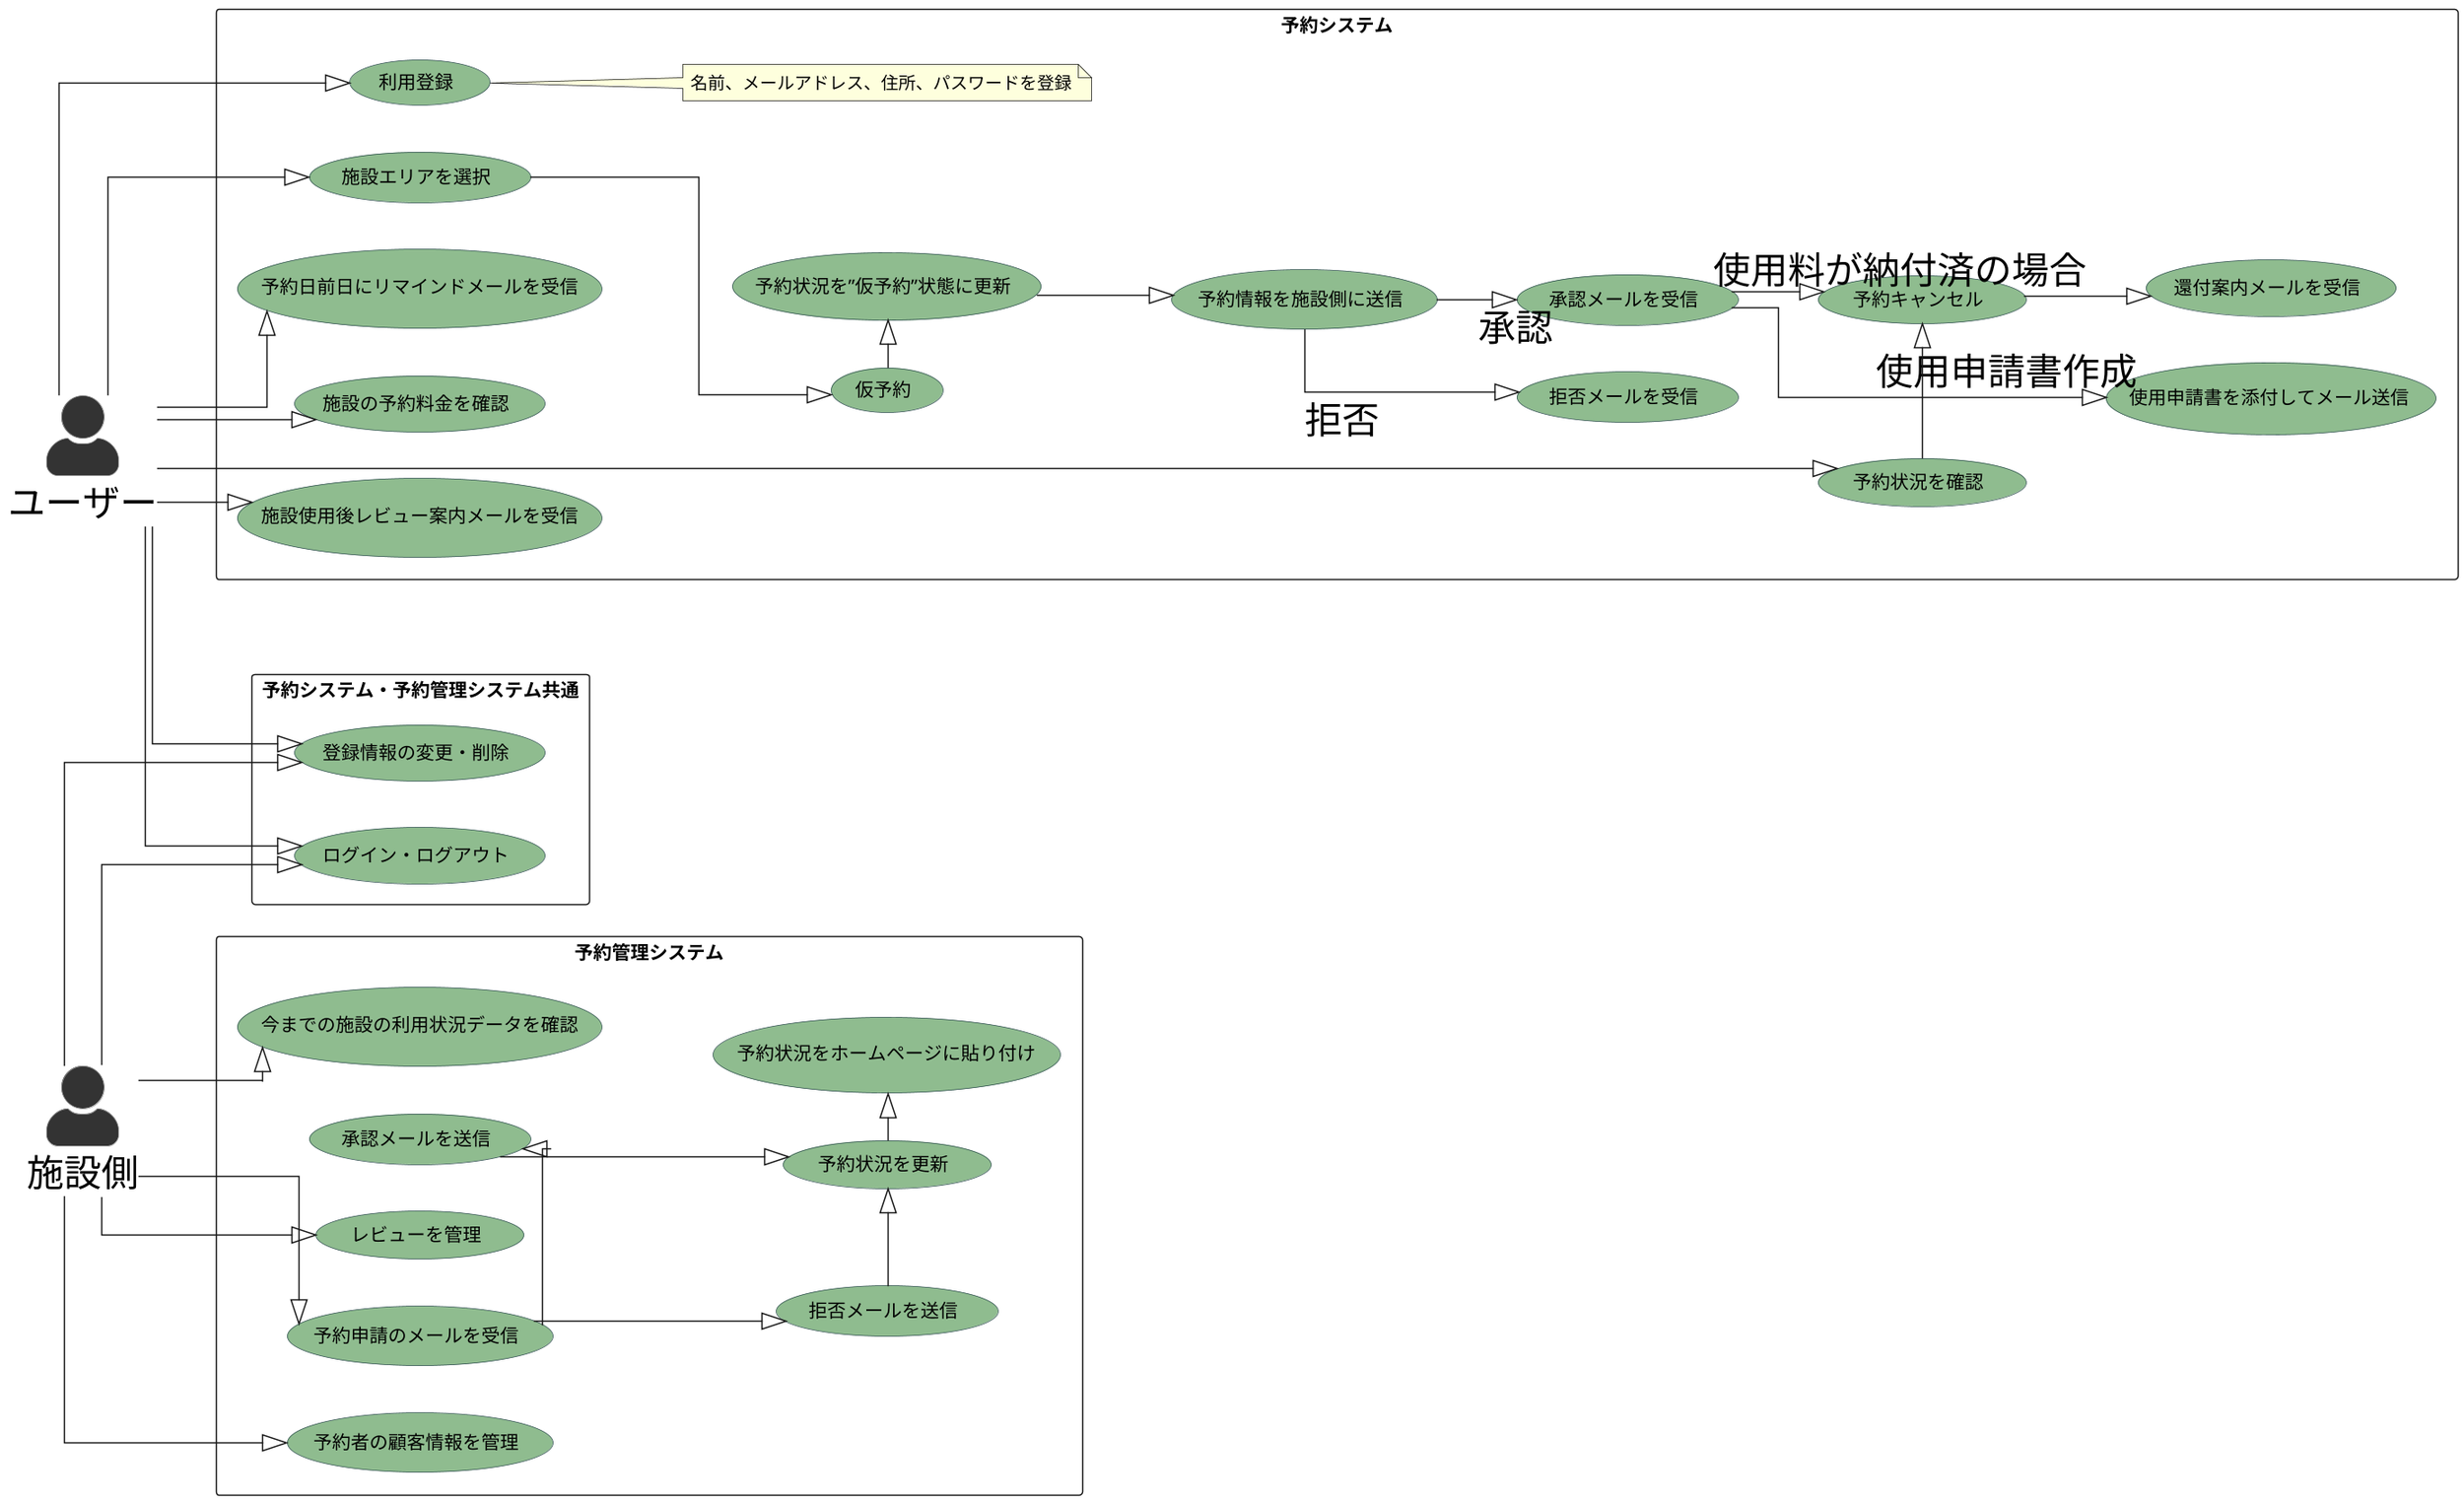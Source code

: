 @startuml usecase

scale 1.5
left to right direction
skinparam actorStyle awesome
skinparam packageStyle rectangle
skinparam linetype ortho

skinparam sequence {
  ActorFontSize 28
  ParticipantFontSize 28
  ArrowFontSize 28
  titleFontSize 28
}
skinparam UsecaseStereotypeFontSize  28

skinparam usecase {
  BackgroundColor DarkSeaGreen
  BorderColor DarkSlateGray
}

skinparam actor {
        BackgroundColor #333333
        BorderColor #999999
}

actor ユーザー
actor 施設側
rectangle 予約システム {
  ユーザー --|> (利用登録)
  note right : 名前、メールアドレス、住所、パスワードを登録
  ユーザー --|> (施設エリアを選択)
  ユーザー -left-|> (予約状況を確認)
  ユーザー --|> (予約日前日にリマインドメールを受信)
  ユーザー --|> (施設の予約料金を確認)
  ユーザー --|> (施設使用後レビュー案内メールを受信)
  
  (施設エリアを選択) --|> (仮予約)
  (仮予約) -left-|> (予約状況を”仮予約”状態に更新)
  (予約状況を”仮予約”状態に更新) --|> (予約情報を施設側に送信)
  (予約情報を施設側に送信) --|> (承認メールを受信) : 承認
  (予約情報を施設側に送信) --|> (拒否メールを受信) : 拒否
  (承認メールを受信) ---|> (使用申請書を添付してメール送信) : 使用申請書作成
  (承認メールを受信) --|> (予約キャンセル)
  (予約状況を確認) -left-|> (予約キャンセル)
  (予約キャンセル) --|> (還付案内メールを受信) : 使用料が納付済の場合
}
rectangle 予約システム・予約管理システム共通 {
  ユーザー --|> (ログイン・ログアウト)
  ユーザー -|> (登録情報の変更・削除)
  施設側 --|> (ログイン・ログアウト)
  施設側 --|> (登録情報の変更・削除)
}

rectangle 予約管理システム {
  施設側 --|> (予約申請のメールを受信)
  施設側 --|> (予約者の顧客情報を管理)
  施設側 --|> (今までの施設の利用状況データを確認)
  施設側 -|> (レビューを管理)
  (予約申請のメールを受信) -|> (承認メールを送信)
  (予約申請のメールを受信) --|> (拒否メールを送信)
  (承認メールを送信) -|> (予約状況を更新)
  (拒否メールを送信) -|> (予約状況を更新)
  (予約状況を更新) -|> (予約状況をホームページに貼り付け)
}
@enduml
